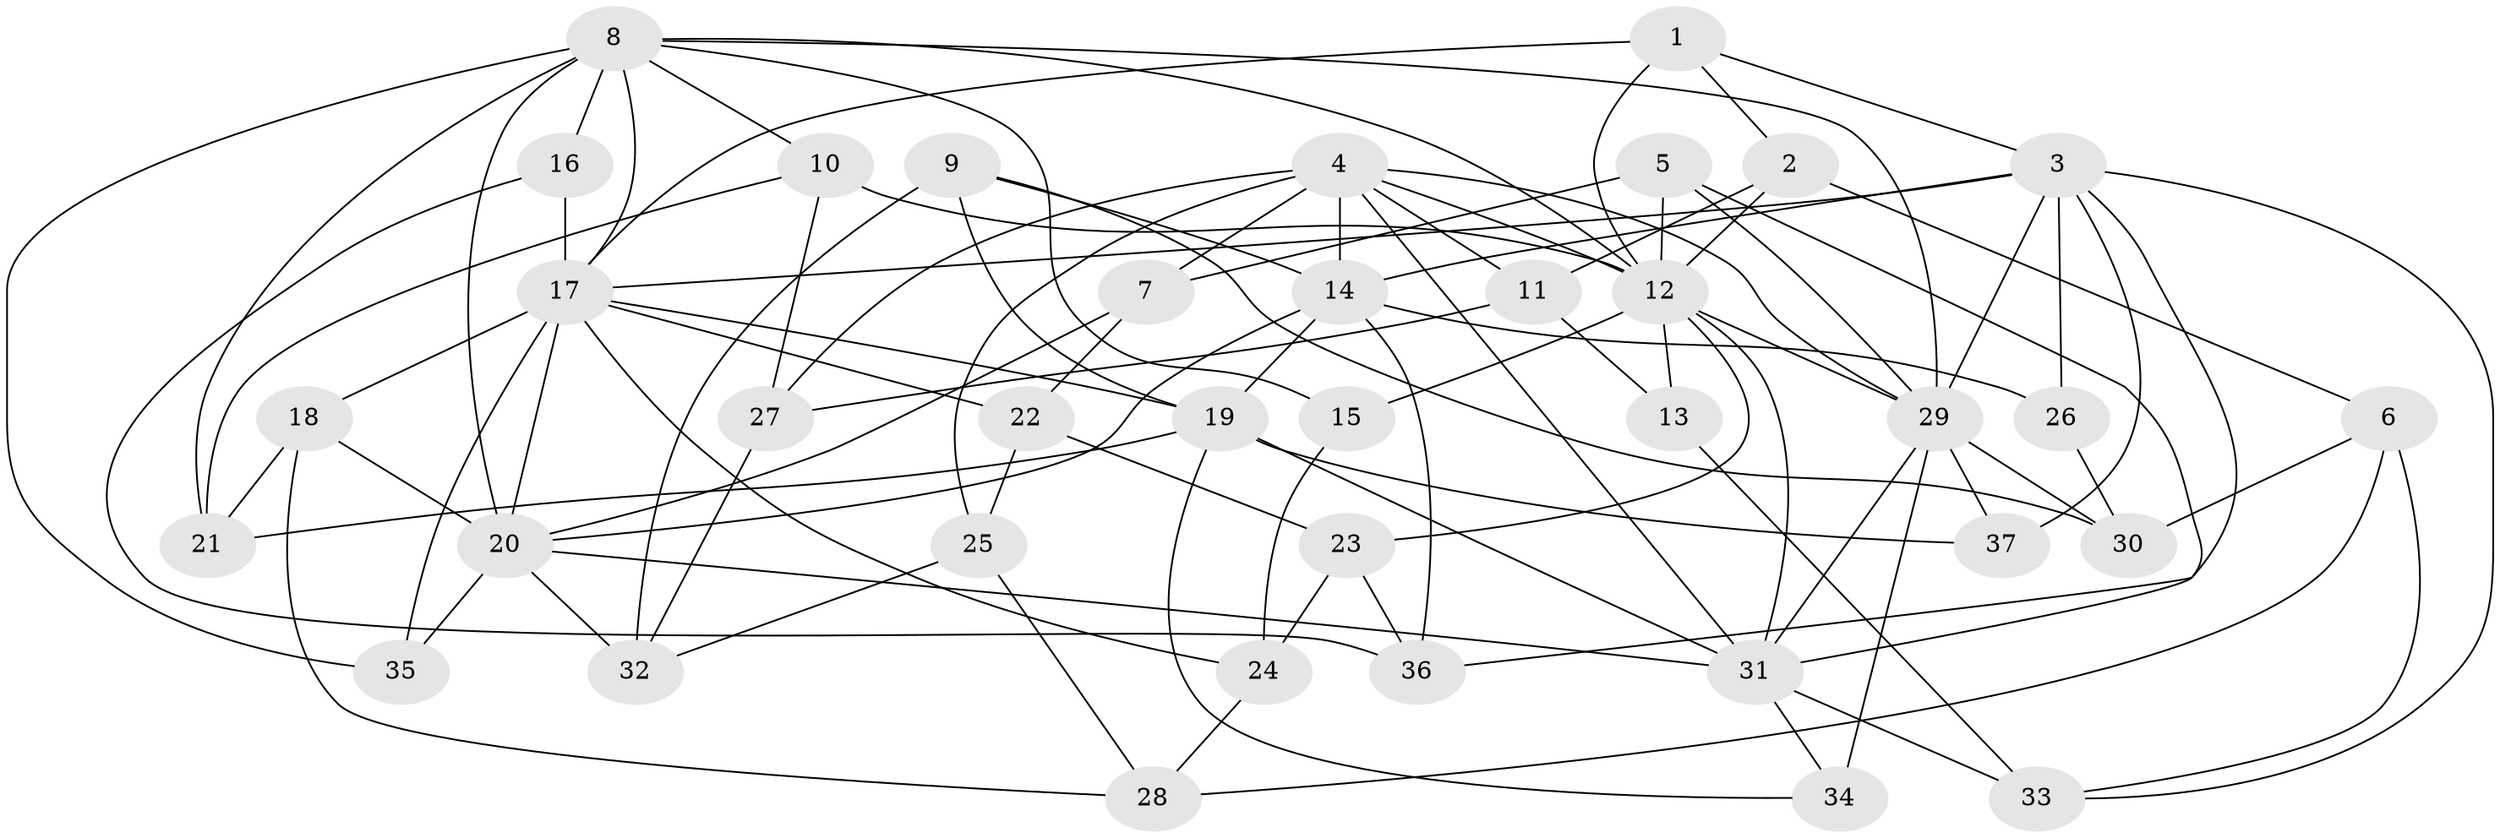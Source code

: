 // original degree distribution, {4: 1.0}
// Generated by graph-tools (version 1.1) at 2025/38/03/09/25 02:38:05]
// undirected, 37 vertices, 93 edges
graph export_dot {
graph [start="1"]
  node [color=gray90,style=filled];
  1;
  2;
  3;
  4;
  5;
  6;
  7;
  8;
  9;
  10;
  11;
  12;
  13;
  14;
  15;
  16;
  17;
  18;
  19;
  20;
  21;
  22;
  23;
  24;
  25;
  26;
  27;
  28;
  29;
  30;
  31;
  32;
  33;
  34;
  35;
  36;
  37;
  1 -- 2 [weight=1.0];
  1 -- 3 [weight=1.0];
  1 -- 12 [weight=1.0];
  1 -- 17 [weight=1.0];
  2 -- 6 [weight=1.0];
  2 -- 11 [weight=1.0];
  2 -- 12 [weight=1.0];
  3 -- 14 [weight=1.0];
  3 -- 17 [weight=1.0];
  3 -- 26 [weight=1.0];
  3 -- 29 [weight=2.0];
  3 -- 33 [weight=1.0];
  3 -- 36 [weight=1.0];
  3 -- 37 [weight=2.0];
  4 -- 7 [weight=1.0];
  4 -- 11 [weight=1.0];
  4 -- 12 [weight=1.0];
  4 -- 14 [weight=3.0];
  4 -- 25 [weight=1.0];
  4 -- 27 [weight=1.0];
  4 -- 29 [weight=1.0];
  4 -- 31 [weight=1.0];
  5 -- 7 [weight=1.0];
  5 -- 12 [weight=1.0];
  5 -- 29 [weight=1.0];
  5 -- 31 [weight=1.0];
  6 -- 28 [weight=1.0];
  6 -- 30 [weight=1.0];
  6 -- 33 [weight=1.0];
  7 -- 20 [weight=1.0];
  7 -- 22 [weight=1.0];
  8 -- 10 [weight=1.0];
  8 -- 12 [weight=1.0];
  8 -- 15 [weight=2.0];
  8 -- 16 [weight=1.0];
  8 -- 17 [weight=1.0];
  8 -- 20 [weight=2.0];
  8 -- 21 [weight=1.0];
  8 -- 29 [weight=1.0];
  8 -- 35 [weight=2.0];
  9 -- 14 [weight=1.0];
  9 -- 19 [weight=1.0];
  9 -- 30 [weight=1.0];
  9 -- 32 [weight=1.0];
  10 -- 12 [weight=1.0];
  10 -- 21 [weight=1.0];
  10 -- 27 [weight=1.0];
  11 -- 13 [weight=1.0];
  11 -- 27 [weight=1.0];
  12 -- 13 [weight=2.0];
  12 -- 15 [weight=1.0];
  12 -- 23 [weight=1.0];
  12 -- 29 [weight=1.0];
  12 -- 31 [weight=1.0];
  13 -- 33 [weight=1.0];
  14 -- 19 [weight=1.0];
  14 -- 20 [weight=1.0];
  14 -- 26 [weight=2.0];
  14 -- 36 [weight=1.0];
  15 -- 24 [weight=1.0];
  16 -- 17 [weight=2.0];
  16 -- 36 [weight=1.0];
  17 -- 18 [weight=1.0];
  17 -- 19 [weight=2.0];
  17 -- 20 [weight=1.0];
  17 -- 22 [weight=1.0];
  17 -- 24 [weight=1.0];
  17 -- 35 [weight=1.0];
  18 -- 20 [weight=1.0];
  18 -- 21 [weight=1.0];
  18 -- 28 [weight=1.0];
  19 -- 21 [weight=1.0];
  19 -- 31 [weight=1.0];
  19 -- 34 [weight=1.0];
  19 -- 37 [weight=1.0];
  20 -- 31 [weight=2.0];
  20 -- 32 [weight=1.0];
  20 -- 35 [weight=1.0];
  22 -- 23 [weight=1.0];
  22 -- 25 [weight=1.0];
  23 -- 24 [weight=1.0];
  23 -- 36 [weight=1.0];
  24 -- 28 [weight=1.0];
  25 -- 28 [weight=1.0];
  25 -- 32 [weight=1.0];
  26 -- 30 [weight=1.0];
  27 -- 32 [weight=1.0];
  29 -- 30 [weight=1.0];
  29 -- 31 [weight=2.0];
  29 -- 34 [weight=2.0];
  29 -- 37 [weight=1.0];
  31 -- 33 [weight=1.0];
  31 -- 34 [weight=1.0];
}
